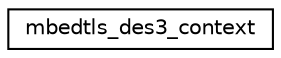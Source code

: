 digraph "Graphical Class Hierarchy"
{
 // LATEX_PDF_SIZE
  edge [fontname="Helvetica",fontsize="10",labelfontname="Helvetica",labelfontsize="10"];
  node [fontname="Helvetica",fontsize="10",shape=record];
  rankdir="LR";
  Node0 [label="mbedtls_des3_context",height=0.2,width=0.4,color="black", fillcolor="white", style="filled",URL="$d9/d4d/structmbedtls__des3__context.html",tooltip="Triple-DES context structure."];
}
